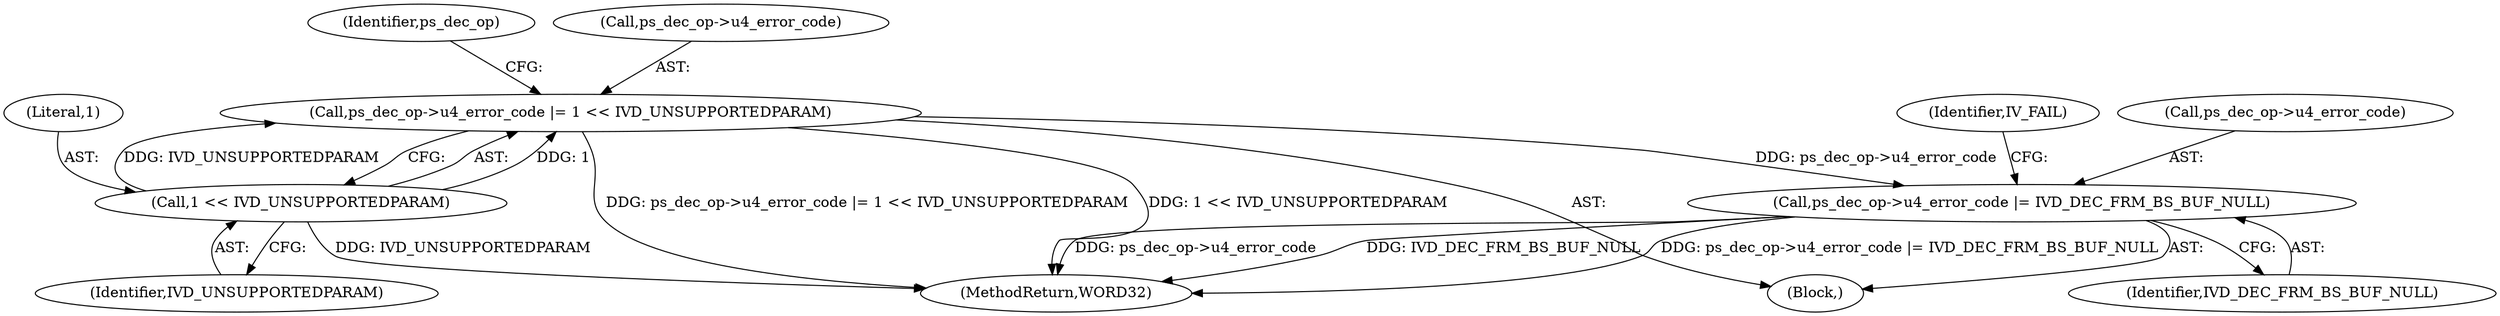 digraph "0_Android_494561291a503840f385fbcd11d9bc5f4dc502b8@pointer" {
"1000283" [label="(Call,ps_dec_op->u4_error_code |= IVD_DEC_FRM_BS_BUF_NULL)"];
"1000276" [label="(Call,ps_dec_op->u4_error_code |= 1 << IVD_UNSUPPORTEDPARAM)"];
"1000280" [label="(Call,1 << IVD_UNSUPPORTEDPARAM)"];
"1000284" [label="(Call,ps_dec_op->u4_error_code)"];
"1000287" [label="(Identifier,IVD_DEC_FRM_BS_BUF_NULL)"];
"1000285" [label="(Identifier,ps_dec_op)"];
"1000283" [label="(Call,ps_dec_op->u4_error_code |= IVD_DEC_FRM_BS_BUF_NULL)"];
"1000282" [label="(Identifier,IVD_UNSUPPORTEDPARAM)"];
"1000276" [label="(Call,ps_dec_op->u4_error_code |= 1 << IVD_UNSUPPORTEDPARAM)"];
"1002226" [label="(MethodReturn,WORD32)"];
"1000275" [label="(Block,)"];
"1000289" [label="(Identifier,IV_FAIL)"];
"1000280" [label="(Call,1 << IVD_UNSUPPORTEDPARAM)"];
"1000277" [label="(Call,ps_dec_op->u4_error_code)"];
"1000281" [label="(Literal,1)"];
"1000283" -> "1000275"  [label="AST: "];
"1000283" -> "1000287"  [label="CFG: "];
"1000284" -> "1000283"  [label="AST: "];
"1000287" -> "1000283"  [label="AST: "];
"1000289" -> "1000283"  [label="CFG: "];
"1000283" -> "1002226"  [label="DDG: ps_dec_op->u4_error_code"];
"1000283" -> "1002226"  [label="DDG: IVD_DEC_FRM_BS_BUF_NULL"];
"1000283" -> "1002226"  [label="DDG: ps_dec_op->u4_error_code |= IVD_DEC_FRM_BS_BUF_NULL"];
"1000276" -> "1000283"  [label="DDG: ps_dec_op->u4_error_code"];
"1000276" -> "1000275"  [label="AST: "];
"1000276" -> "1000280"  [label="CFG: "];
"1000277" -> "1000276"  [label="AST: "];
"1000280" -> "1000276"  [label="AST: "];
"1000285" -> "1000276"  [label="CFG: "];
"1000276" -> "1002226"  [label="DDG: 1 << IVD_UNSUPPORTEDPARAM"];
"1000276" -> "1002226"  [label="DDG: ps_dec_op->u4_error_code |= 1 << IVD_UNSUPPORTEDPARAM"];
"1000280" -> "1000276"  [label="DDG: 1"];
"1000280" -> "1000276"  [label="DDG: IVD_UNSUPPORTEDPARAM"];
"1000280" -> "1000282"  [label="CFG: "];
"1000281" -> "1000280"  [label="AST: "];
"1000282" -> "1000280"  [label="AST: "];
"1000280" -> "1002226"  [label="DDG: IVD_UNSUPPORTEDPARAM"];
}
